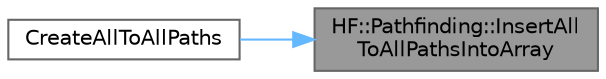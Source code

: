 digraph "HF::Pathfinding::InsertAllToAllPathsIntoArray"
{
 // LATEX_PDF_SIZE
  bgcolor="transparent";
  edge [fontname=Helvetica,fontsize=10,labelfontname=Helvetica,labelfontsize=10];
  node [fontname=Helvetica,fontsize=10,shape=box,height=0.2,width=0.4];
  rankdir="RL";
  Node1 [label="HF::Pathfinding::InsertAll\lToAllPathsIntoArray",height=0.2,width=0.4,color="gray40", fillcolor="grey60", style="filled", fontcolor="black",tooltip="A special version of FindPaths optimized for the C_Interface, such that all paths possible from each ..."];
  Node1 -> Node2 [dir="back",color="steelblue1",style="solid"];
  Node2 [label="CreateAllToAllPaths",height=0.2,width=0.4,color="grey40", fillcolor="white", style="filled",URL="$a00456.html#gaba6ec6ce84974dd6a311d7d65dd34221",tooltip="Find a path from every node in a graph to every other node."];
}
